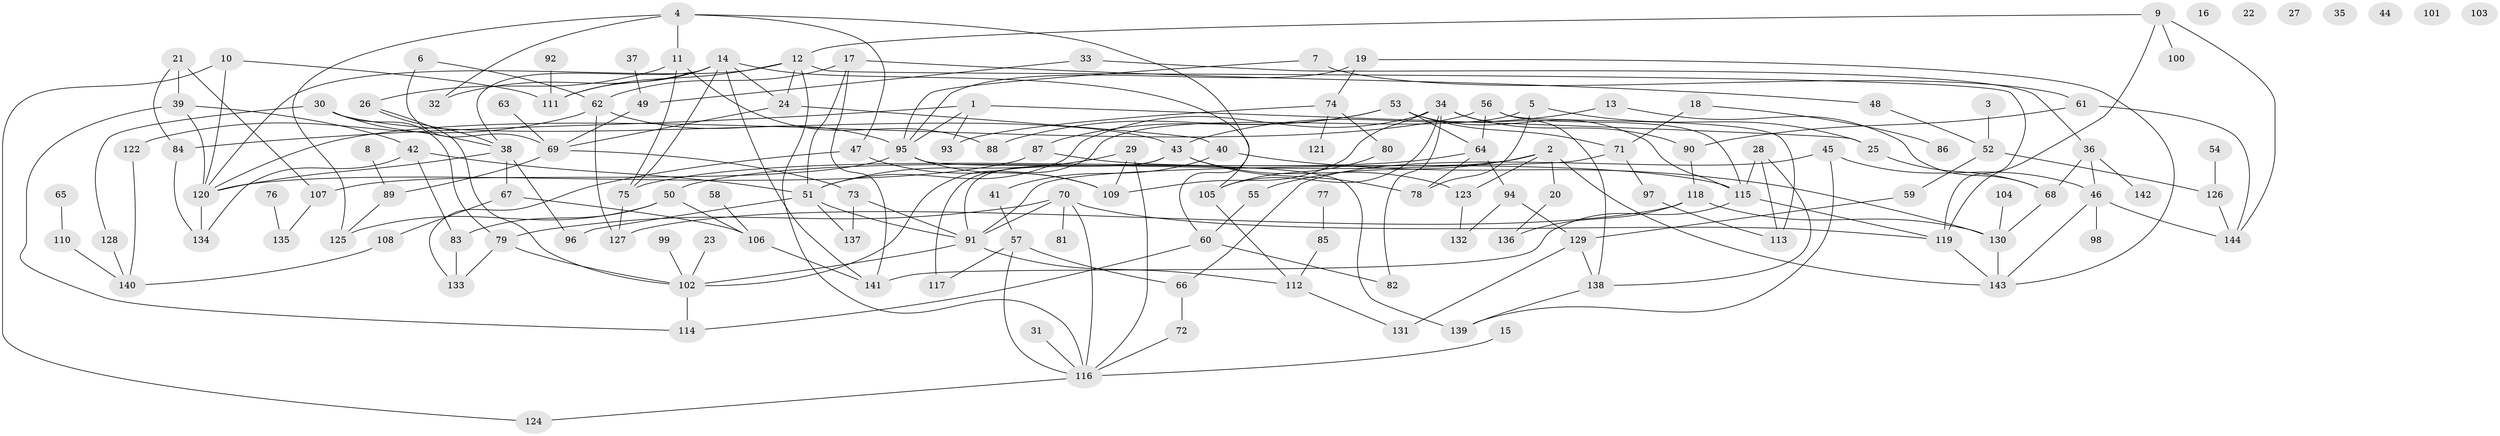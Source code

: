 // coarse degree distribution, {4: 0.17, 8: 0.04, 3: 0.22, 7: 0.06, 2: 0.17, 1: 0.13, 11: 0.01, 0: 0.07, 9: 0.01, 5: 0.09, 6: 0.02, 10: 0.01}
// Generated by graph-tools (version 1.1) at 2025/23/03/03/25 07:23:27]
// undirected, 144 vertices, 218 edges
graph export_dot {
graph [start="1"]
  node [color=gray90,style=filled];
  1;
  2;
  3;
  4;
  5;
  6;
  7;
  8;
  9;
  10;
  11;
  12;
  13;
  14;
  15;
  16;
  17;
  18;
  19;
  20;
  21;
  22;
  23;
  24;
  25;
  26;
  27;
  28;
  29;
  30;
  31;
  32;
  33;
  34;
  35;
  36;
  37;
  38;
  39;
  40;
  41;
  42;
  43;
  44;
  45;
  46;
  47;
  48;
  49;
  50;
  51;
  52;
  53;
  54;
  55;
  56;
  57;
  58;
  59;
  60;
  61;
  62;
  63;
  64;
  65;
  66;
  67;
  68;
  69;
  70;
  71;
  72;
  73;
  74;
  75;
  76;
  77;
  78;
  79;
  80;
  81;
  82;
  83;
  84;
  85;
  86;
  87;
  88;
  89;
  90;
  91;
  92;
  93;
  94;
  95;
  96;
  97;
  98;
  99;
  100;
  101;
  102;
  103;
  104;
  105;
  106;
  107;
  108;
  109;
  110;
  111;
  112;
  113;
  114;
  115;
  116;
  117;
  118;
  119;
  120;
  121;
  122;
  123;
  124;
  125;
  126;
  127;
  128;
  129;
  130;
  131;
  132;
  133;
  134;
  135;
  136;
  137;
  138;
  139;
  140;
  141;
  142;
  143;
  144;
  1 -- 25;
  1 -- 84;
  1 -- 93;
  1 -- 95;
  2 -- 20;
  2 -- 50;
  2 -- 55;
  2 -- 123;
  2 -- 143;
  3 -- 52;
  4 -- 11;
  4 -- 32;
  4 -- 47;
  4 -- 60;
  4 -- 125;
  5 -- 25;
  5 -- 78;
  5 -- 102;
  6 -- 62;
  6 -- 69;
  7 -- 61;
  7 -- 95;
  8 -- 89;
  9 -- 12;
  9 -- 100;
  9 -- 119;
  9 -- 144;
  10 -- 111;
  10 -- 120;
  10 -- 124;
  11 -- 26;
  11 -- 75;
  11 -- 88;
  12 -- 24;
  12 -- 111;
  12 -- 116;
  12 -- 119;
  12 -- 120;
  13 -- 43;
  13 -- 68;
  14 -- 24;
  14 -- 32;
  14 -- 38;
  14 -- 75;
  14 -- 105;
  14 -- 111;
  14 -- 141;
  15 -- 116;
  17 -- 48;
  17 -- 51;
  17 -- 62;
  17 -- 141;
  18 -- 71;
  18 -- 86;
  19 -- 74;
  19 -- 95;
  19 -- 143;
  20 -- 136;
  21 -- 39;
  21 -- 84;
  21 -- 107;
  23 -- 102;
  24 -- 40;
  24 -- 69;
  25 -- 68;
  26 -- 38;
  26 -- 102;
  28 -- 113;
  28 -- 115;
  28 -- 138;
  29 -- 51;
  29 -- 109;
  29 -- 116;
  30 -- 38;
  30 -- 43;
  30 -- 79;
  30 -- 128;
  31 -- 116;
  33 -- 36;
  33 -- 49;
  34 -- 51;
  34 -- 82;
  34 -- 90;
  34 -- 105;
  34 -- 109;
  34 -- 138;
  36 -- 46;
  36 -- 68;
  36 -- 142;
  37 -- 49;
  38 -- 67;
  38 -- 96;
  38 -- 120;
  39 -- 42;
  39 -- 114;
  39 -- 120;
  40 -- 41;
  40 -- 130;
  41 -- 57;
  42 -- 51;
  42 -- 83;
  42 -- 134;
  43 -- 78;
  43 -- 91;
  43 -- 117;
  43 -- 123;
  45 -- 46;
  45 -- 66;
  45 -- 139;
  46 -- 98;
  46 -- 143;
  46 -- 144;
  47 -- 109;
  47 -- 133;
  48 -- 52;
  49 -- 69;
  50 -- 83;
  50 -- 106;
  50 -- 125;
  51 -- 91;
  51 -- 96;
  51 -- 137;
  52 -- 59;
  52 -- 126;
  53 -- 64;
  53 -- 71;
  53 -- 87;
  53 -- 88;
  53 -- 115;
  54 -- 126;
  55 -- 60;
  56 -- 64;
  56 -- 113;
  56 -- 115;
  56 -- 120;
  57 -- 66;
  57 -- 116;
  57 -- 117;
  58 -- 106;
  59 -- 129;
  60 -- 82;
  60 -- 114;
  61 -- 90;
  61 -- 144;
  62 -- 95;
  62 -- 122;
  62 -- 127;
  63 -- 69;
  64 -- 75;
  64 -- 78;
  64 -- 94;
  65 -- 110;
  66 -- 72;
  67 -- 106;
  67 -- 108;
  68 -- 130;
  69 -- 73;
  69 -- 89;
  70 -- 79;
  70 -- 81;
  70 -- 91;
  70 -- 116;
  70 -- 119;
  71 -- 91;
  71 -- 97;
  72 -- 116;
  73 -- 91;
  73 -- 137;
  74 -- 80;
  74 -- 93;
  74 -- 121;
  75 -- 127;
  76 -- 135;
  77 -- 85;
  79 -- 102;
  79 -- 133;
  80 -- 105;
  83 -- 133;
  84 -- 134;
  85 -- 112;
  87 -- 115;
  87 -- 120;
  89 -- 125;
  90 -- 118;
  91 -- 102;
  91 -- 112;
  92 -- 111;
  94 -- 129;
  94 -- 132;
  95 -- 107;
  95 -- 109;
  95 -- 139;
  97 -- 113;
  99 -- 102;
  102 -- 114;
  104 -- 130;
  105 -- 112;
  106 -- 141;
  107 -- 135;
  108 -- 140;
  110 -- 140;
  112 -- 131;
  115 -- 119;
  115 -- 141;
  116 -- 124;
  118 -- 127;
  118 -- 130;
  118 -- 136;
  119 -- 143;
  120 -- 134;
  122 -- 140;
  123 -- 132;
  126 -- 144;
  128 -- 140;
  129 -- 131;
  129 -- 138;
  130 -- 143;
  138 -- 139;
}
